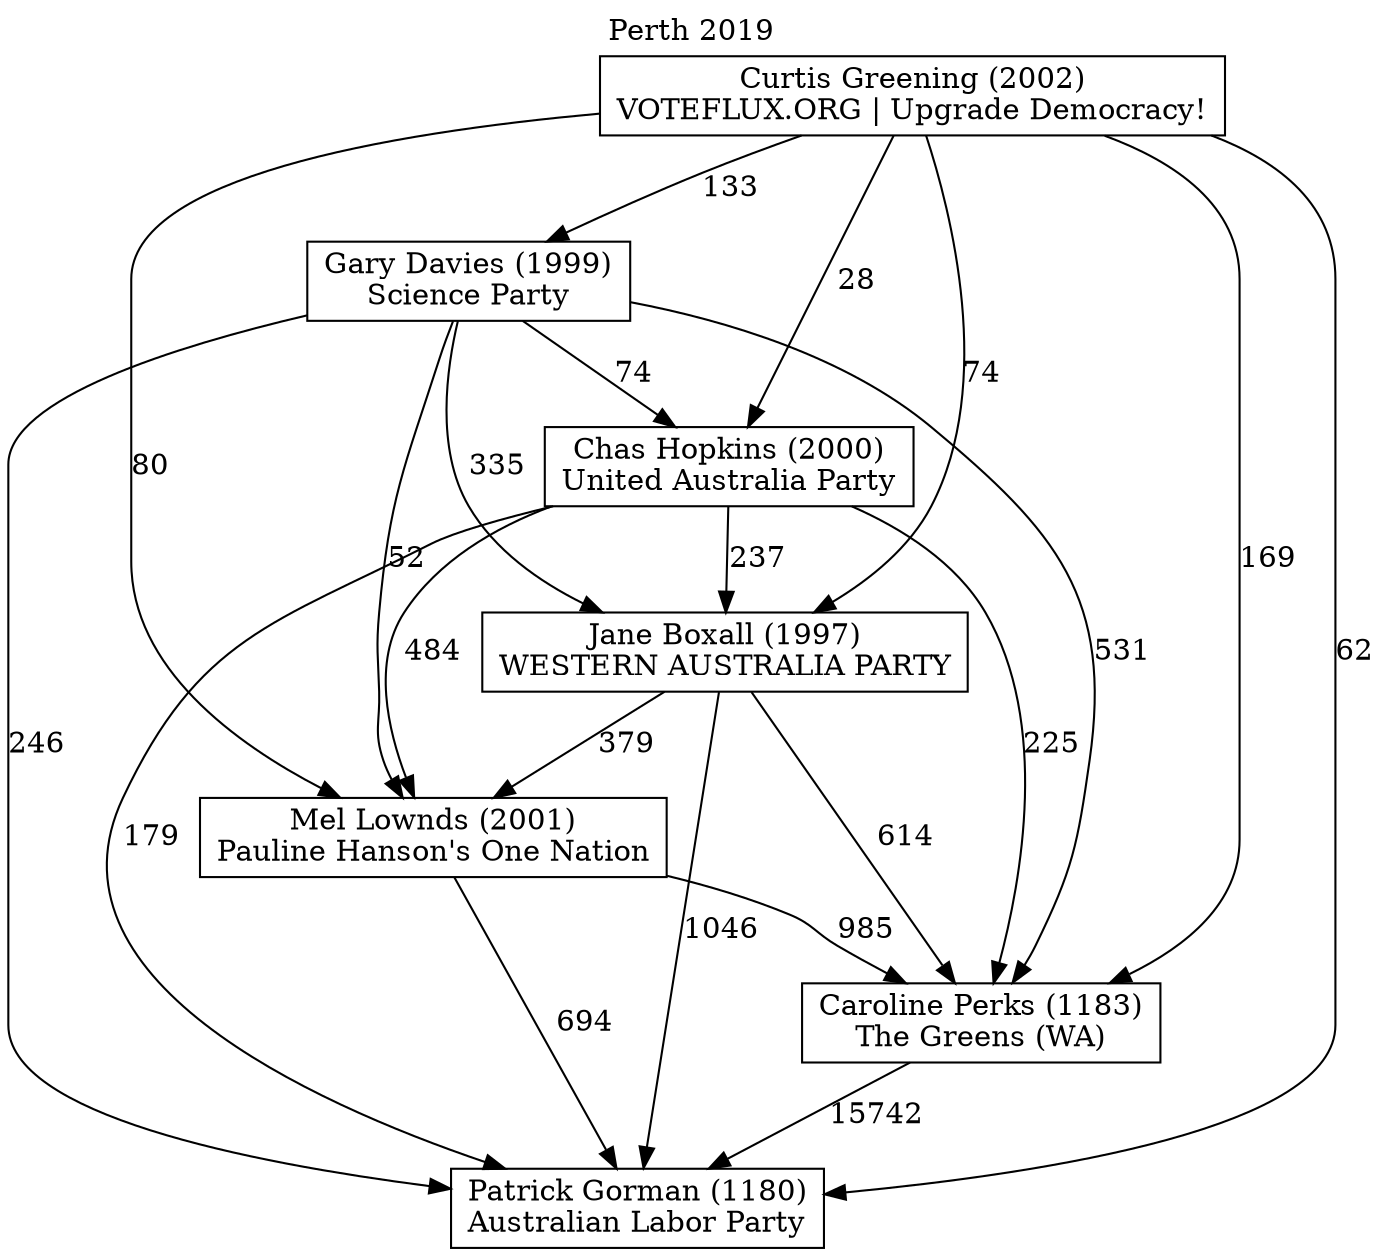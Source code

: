// House preference flow
digraph "Patrick Gorman (1180)_Perth_2019" {
	graph [label="Perth 2019" labelloc=t mclimit=10]
	node [shape=box]
	"Caroline Perks (1183)" [label="Caroline Perks (1183)
The Greens (WA)"]
	"Chas Hopkins (2000)" [label="Chas Hopkins (2000)
United Australia Party"]
	"Curtis Greening (2002)" [label="Curtis Greening (2002)
VOTEFLUX.ORG | Upgrade Democracy!"]
	"Gary Davies (1999)" [label="Gary Davies (1999)
Science Party"]
	"Jane Boxall (1997)" [label="Jane Boxall (1997)
WESTERN AUSTRALIA PARTY"]
	"Mel Lownds (2001)" [label="Mel Lownds (2001)
Pauline Hanson's One Nation"]
	"Patrick Gorman (1180)" [label="Patrick Gorman (1180)
Australian Labor Party"]
	"Caroline Perks (1183)" -> "Patrick Gorman (1180)" [label=15742]
	"Chas Hopkins (2000)" -> "Caroline Perks (1183)" [label=225]
	"Chas Hopkins (2000)" -> "Jane Boxall (1997)" [label=237]
	"Chas Hopkins (2000)" -> "Mel Lownds (2001)" [label=484]
	"Chas Hopkins (2000)" -> "Patrick Gorman (1180)" [label=179]
	"Curtis Greening (2002)" -> "Caroline Perks (1183)" [label=169]
	"Curtis Greening (2002)" -> "Chas Hopkins (2000)" [label=28]
	"Curtis Greening (2002)" -> "Gary Davies (1999)" [label=133]
	"Curtis Greening (2002)" -> "Jane Boxall (1997)" [label=74]
	"Curtis Greening (2002)" -> "Mel Lownds (2001)" [label=80]
	"Curtis Greening (2002)" -> "Patrick Gorman (1180)" [label=62]
	"Gary Davies (1999)" -> "Caroline Perks (1183)" [label=531]
	"Gary Davies (1999)" -> "Chas Hopkins (2000)" [label=74]
	"Gary Davies (1999)" -> "Jane Boxall (1997)" [label=335]
	"Gary Davies (1999)" -> "Mel Lownds (2001)" [label=52]
	"Gary Davies (1999)" -> "Patrick Gorman (1180)" [label=246]
	"Jane Boxall (1997)" -> "Caroline Perks (1183)" [label=614]
	"Jane Boxall (1997)" -> "Mel Lownds (2001)" [label=379]
	"Jane Boxall (1997)" -> "Patrick Gorman (1180)" [label=1046]
	"Mel Lownds (2001)" -> "Caroline Perks (1183)" [label=985]
	"Mel Lownds (2001)" -> "Patrick Gorman (1180)" [label=694]
}
